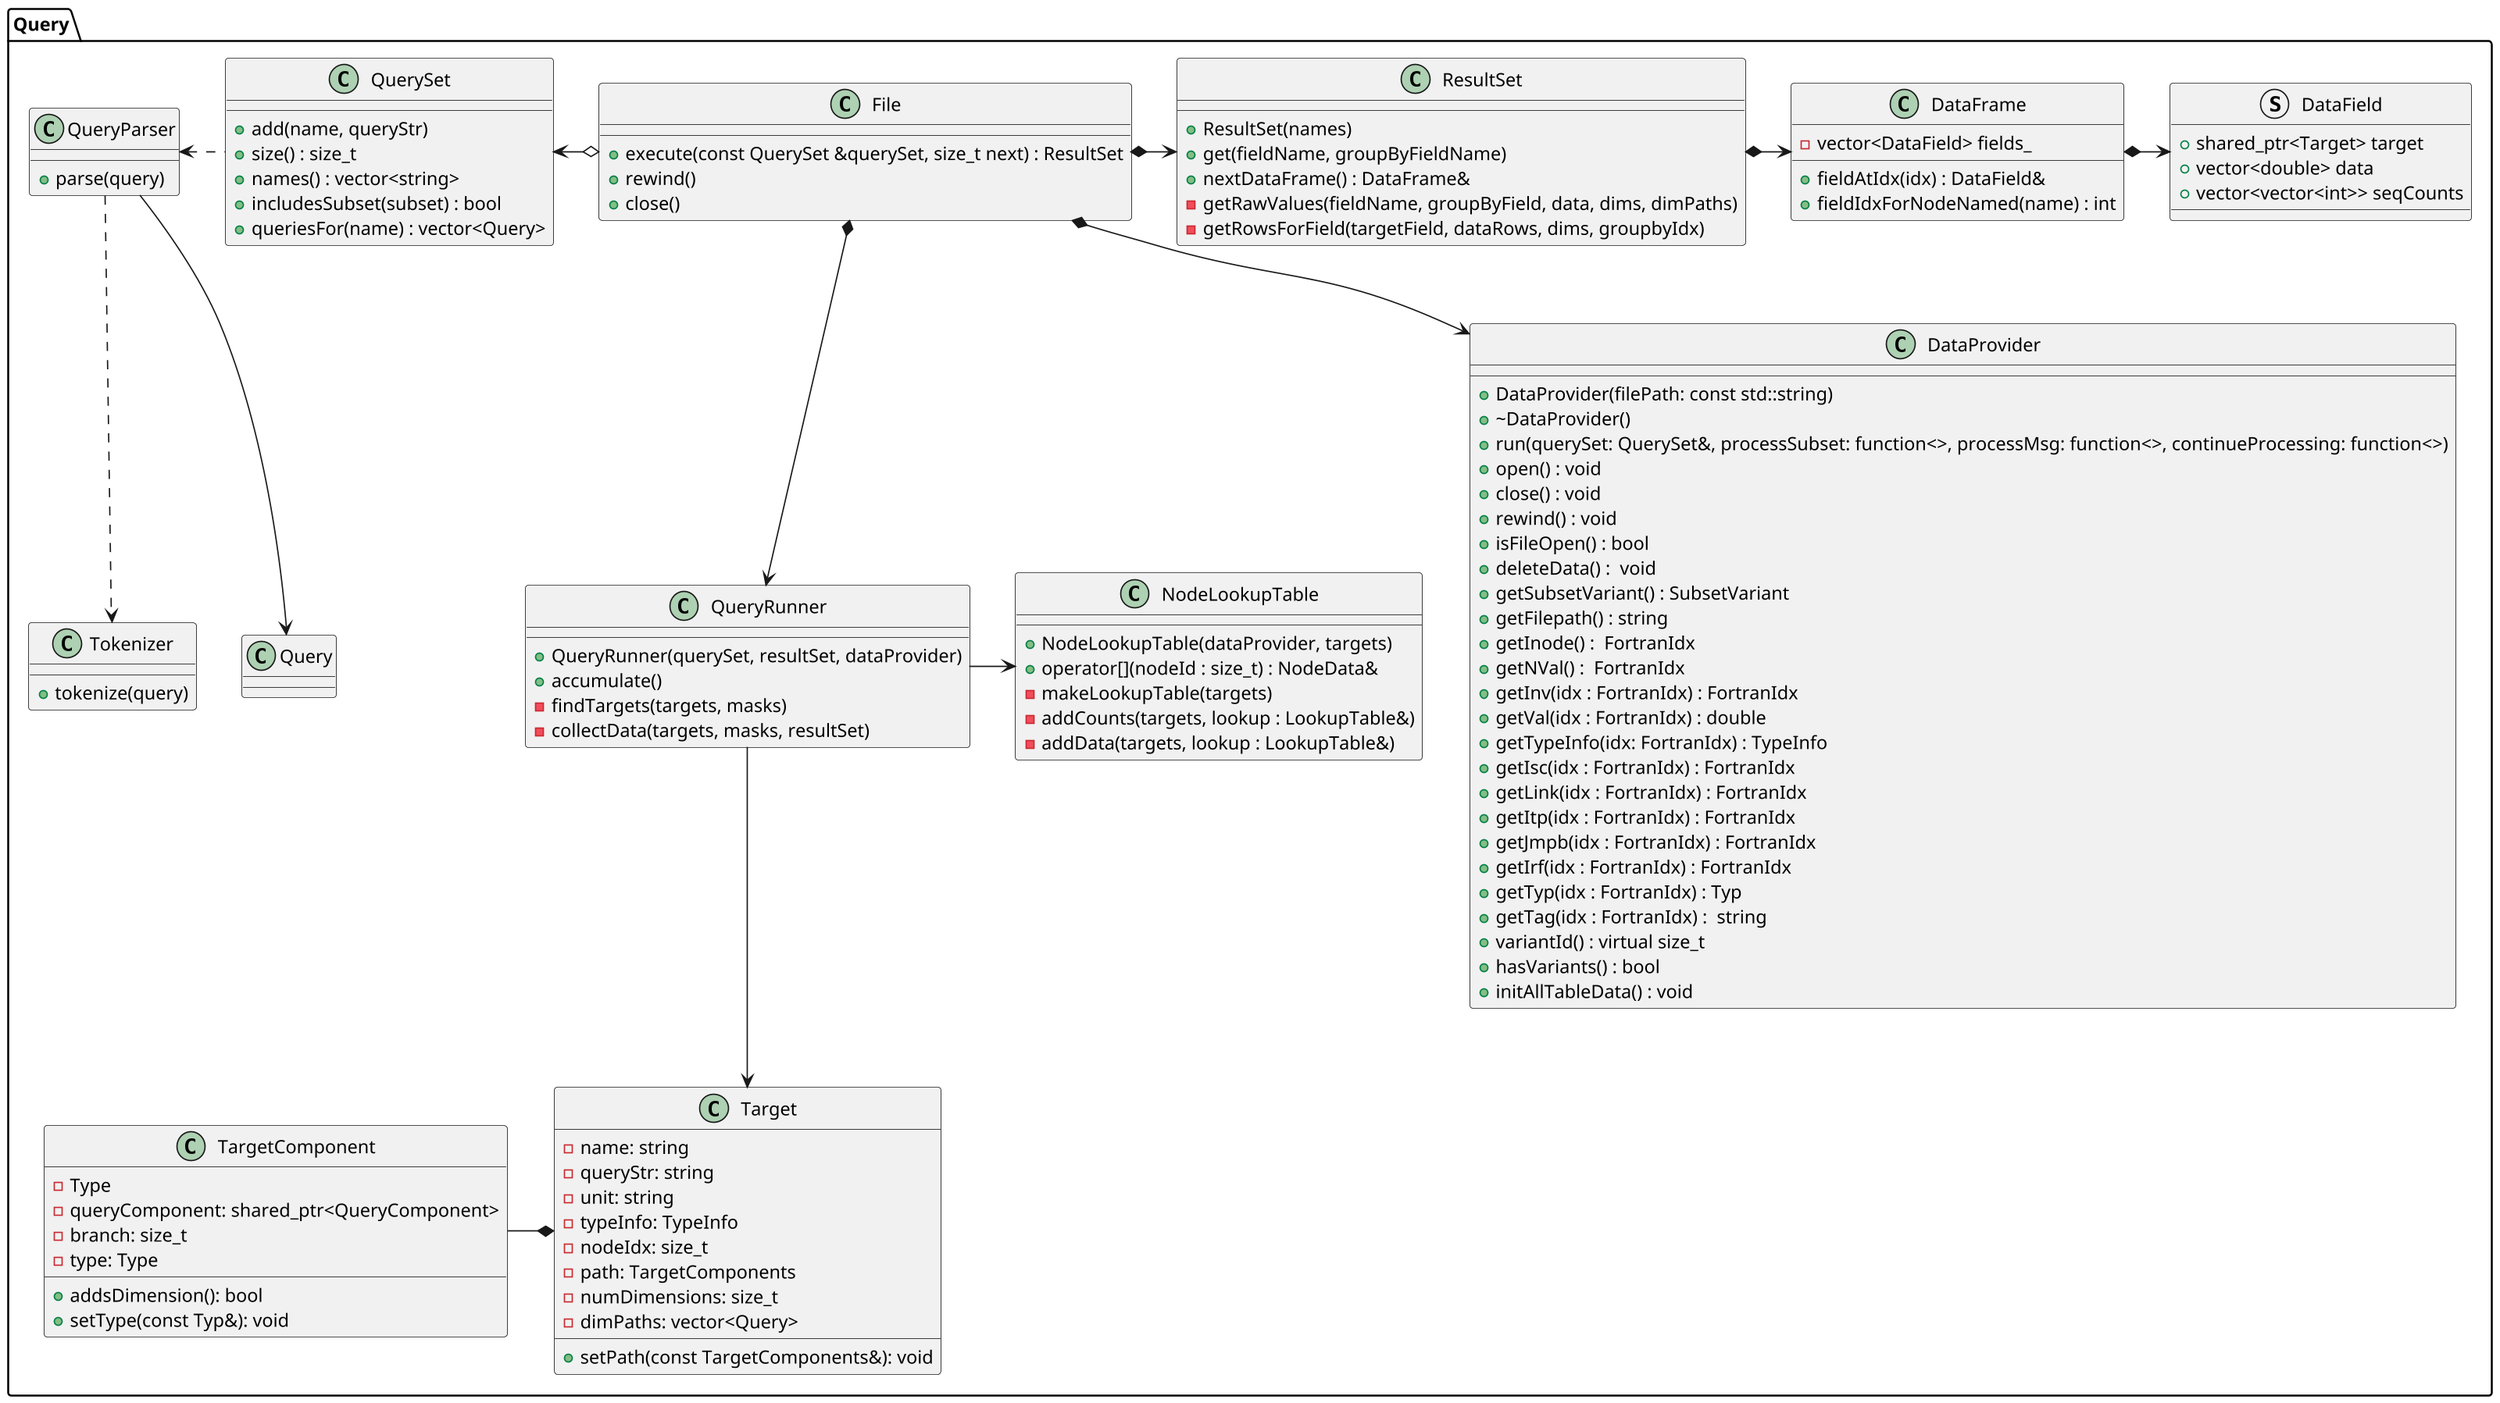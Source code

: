 @startuml
skinparam dpi 300
scale 1024 width

package Query <<Folder>> 
{
  class File
  {
    +execute(const QuerySet &querySet, size_t next) : ResultSet
    +rewind()
    +close()
  }

  class QueryRunner
  {
    +QueryRunner(querySet, resultSet, dataProvider)
    +accumulate()
    -findTargets(targets, masks)
    -collectData(targets, masks, resultSet)
  }

  class NodeLookupTable
  {
    +NodeLookupTable(dataProvider, targets)
    +operator[](nodeId : size_t) : NodeData&
    -makeLookupTable(targets)
    -addCounts(targets, lookup : LookupTable&)
    -addData(targets, lookup : LookupTable&)
  }

class TargetComponent {
  - Type
  - queryComponent: shared_ptr<QueryComponent>
  - branch: size_t
  - type: Type
  + addsDimension(): bool
  + setType(const Typ&): void
}

class Target {
  - name: string
  - queryStr: string
  - unit: string
  - typeInfo: TypeInfo
  - nodeIdx: size_t
  - path: TargetComponents
  - numDimensions: size_t
  - dimPaths: vector<Query>
  + setPath(const TargetComponents&): void
}

  class DataFrame
  {
     -vector<DataField> fields_

     +fieldAtIdx(idx) : DataField&
     +fieldIdxForNodeNamed(name) : int
  }

  struct DataField
  {
    +shared_ptr<Target> target
    +vector<double> data
    +vector<vector<int>> seqCounts
  }

  class ResultSet
  {
    +ResultSet(names)
    +get(fieldName, groupByFieldName)
    +nextDataFrame() : DataFrame&
    -getRawValues(fieldName, groupByField, data, dims, dimPaths)
    -getRowsForField(targetField, dataRows, dims, groupbyIdx)
  }

  class QuerySet
  {
    +add(name, queryStr)
    +size() : size_t
    +names() : vector<string>
    +includesSubset(subset) : bool
    +queriesFor(name) : vector<Query>

  }

  class DataProvider
  {
    + DataProvider(filePath: const std::string)
    + ~DataProvider()
    + run(querySet: QuerySet&, processSubset: function<>, processMsg: function<>, continueProcessing: function<>)
    + open() : void
    + close() : void
    + rewind() : void
    + isFileOpen() : bool
    + deleteData() :  void
    + getSubsetVariant() : SubsetVariant
    + getFilepath() : string
    + getInode() :  FortranIdx
    + getNVal() :  FortranIdx
    + getInv(idx : FortranIdx) : FortranIdx
    + getVal(idx : FortranIdx) : double
    + getTypeInfo(idx: FortranIdx) : TypeInfo
    + getIsc(idx : FortranIdx) : FortranIdx
    + getLink(idx : FortranIdx) : FortranIdx
    + getItp(idx : FortranIdx) : FortranIdx
    + getJmpb(idx : FortranIdx) : FortranIdx
    + getIrf(idx : FortranIdx) : FortranIdx
    + getTyp(idx : FortranIdx) : Typ
    + getTag(idx : FortranIdx) :  string
    + variantId() : virtual size_t
    + hasVariants() : bool
    + initAllTableData() : void
  }

  class QueryParser
  {
    +parse(query)
  }

  class Tokenizer
  {
    +tokenize(query)
  }

  File *--> DataProvider

  File *-> ResultSet
  QuerySet <-o File
  File *--> QueryRunner
  QueryRunner --> Target
  QueryRunner -> NodeLookupTable
  TargetComponent -right-* Target
  ResultSet *-> DataFrame
  DataFrame *-> DataField


  QueryParser --> Query
  QueryParser -.> Tokenizer
  QueryParser <. QuerySet

@enduml
